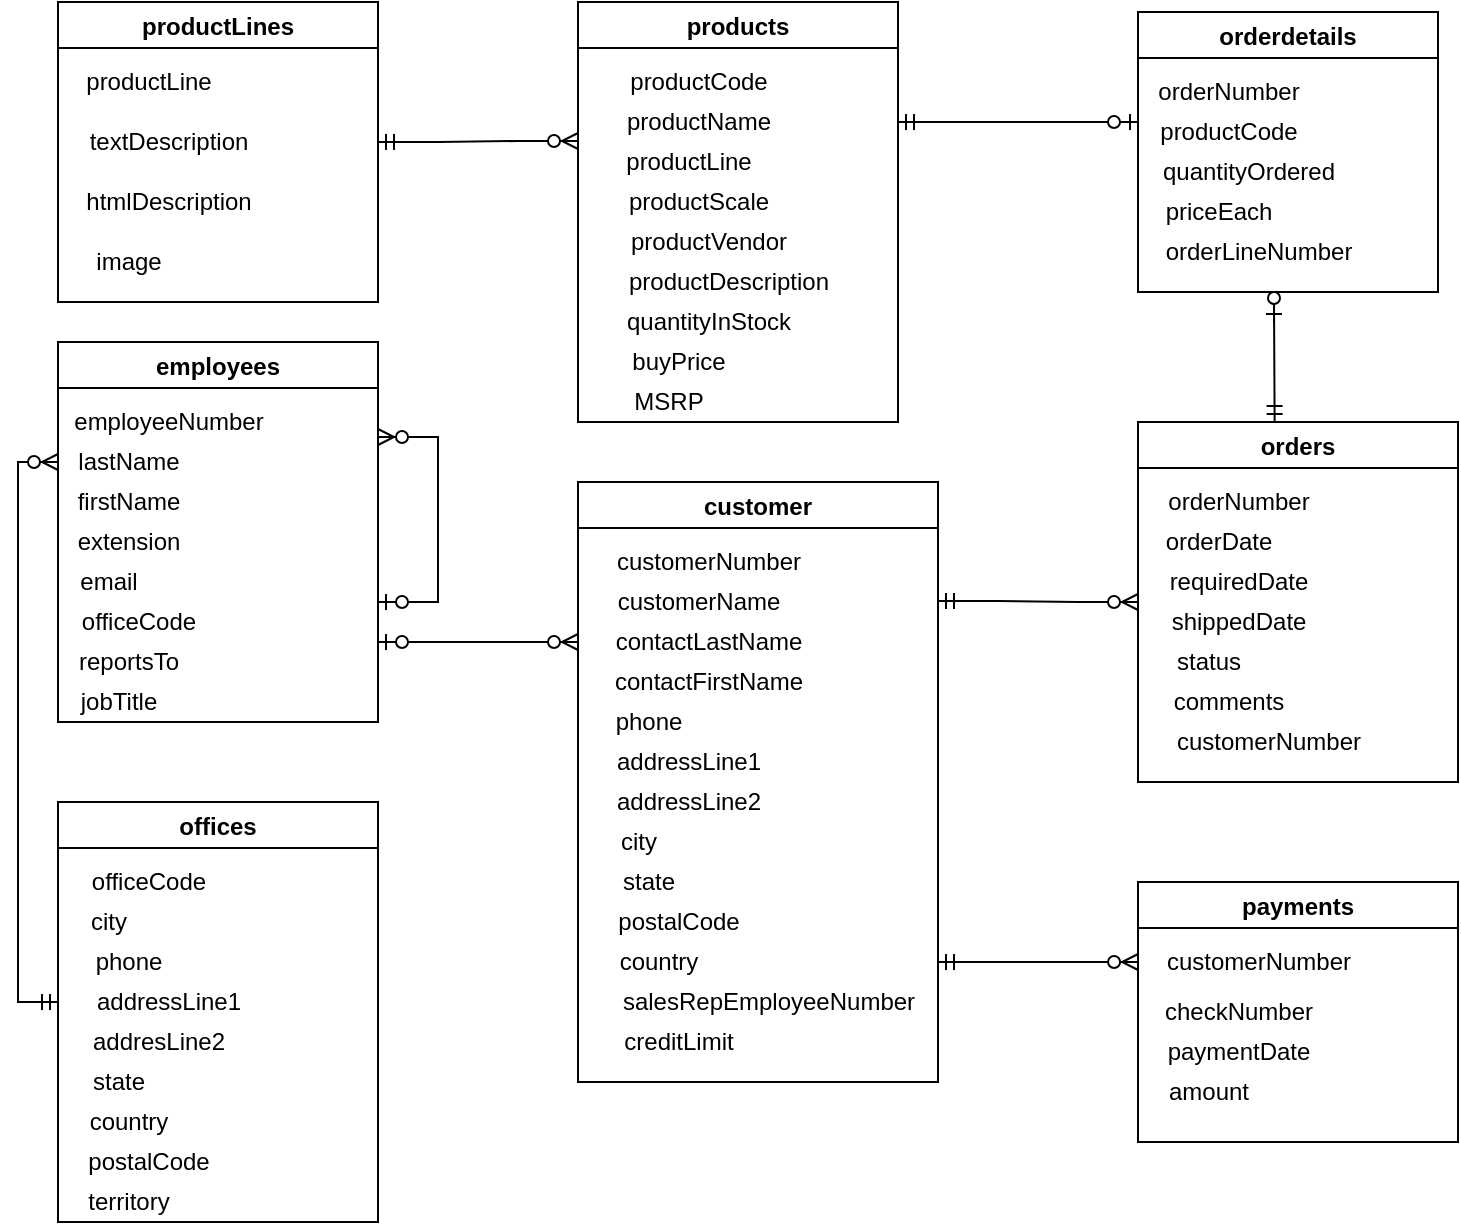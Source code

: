 <mxfile version="15.6.8" type="google"><diagram id="pK_KegQ1PDbCUZRjrsAj" name="Page-1"><mxGraphModel dx="1108" dy="482" grid="1" gridSize="10" guides="1" tooltips="1" connect="1" arrows="1" fold="1" page="1" pageScale="1" pageWidth="827" pageHeight="1169" math="0" shadow="0"><root><mxCell id="0"/><mxCell id="1" parent="0"/><mxCell id="6hATFnbFZ2oiJ3HdIwjQ-1" value="productLines" style="swimlane;" vertex="1" parent="1"><mxGeometry x="40" y="40" width="160" height="150" as="geometry"/></mxCell><mxCell id="6hATFnbFZ2oiJ3HdIwjQ-2" value="productLine" style="text;html=1;align=center;verticalAlign=middle;resizable=0;points=[];autosize=1;strokeColor=none;fillColor=none;" vertex="1" parent="6hATFnbFZ2oiJ3HdIwjQ-1"><mxGeometry x="5" y="30" width="80" height="20" as="geometry"/></mxCell><mxCell id="6hATFnbFZ2oiJ3HdIwjQ-6" value="textDescription" style="text;html=1;align=center;verticalAlign=middle;resizable=0;points=[];autosize=1;strokeColor=none;fillColor=none;" vertex="1" parent="6hATFnbFZ2oiJ3HdIwjQ-1"><mxGeometry x="10" y="60" width="90" height="20" as="geometry"/></mxCell><mxCell id="6hATFnbFZ2oiJ3HdIwjQ-11" value="htmlDescription" style="text;html=1;align=center;verticalAlign=middle;resizable=0;points=[];autosize=1;strokeColor=none;fillColor=none;" vertex="1" parent="6hATFnbFZ2oiJ3HdIwjQ-1"><mxGeometry x="5" y="90" width="100" height="20" as="geometry"/></mxCell><mxCell id="6hATFnbFZ2oiJ3HdIwjQ-12" value="image" style="text;html=1;align=center;verticalAlign=middle;resizable=0;points=[];autosize=1;strokeColor=none;fillColor=none;" vertex="1" parent="6hATFnbFZ2oiJ3HdIwjQ-1"><mxGeometry x="10" y="120" width="50" height="20" as="geometry"/></mxCell><mxCell id="6hATFnbFZ2oiJ3HdIwjQ-8" value="products" style="swimlane;" vertex="1" parent="1"><mxGeometry x="300" y="40" width="160" height="210" as="geometry"/></mxCell><mxCell id="6hATFnbFZ2oiJ3HdIwjQ-14" value="productName" style="text;html=1;align=center;verticalAlign=middle;resizable=0;points=[];autosize=1;strokeColor=none;fillColor=none;" vertex="1" parent="6hATFnbFZ2oiJ3HdIwjQ-8"><mxGeometry x="15" y="50" width="90" height="20" as="geometry"/></mxCell><mxCell id="6hATFnbFZ2oiJ3HdIwjQ-15" value="productLine" style="text;html=1;align=center;verticalAlign=middle;resizable=0;points=[];autosize=1;strokeColor=none;fillColor=none;" vertex="1" parent="6hATFnbFZ2oiJ3HdIwjQ-8"><mxGeometry x="15" y="70" width="80" height="20" as="geometry"/></mxCell><mxCell id="6hATFnbFZ2oiJ3HdIwjQ-9" value="productCode" style="text;html=1;align=center;verticalAlign=middle;resizable=0;points=[];autosize=1;strokeColor=none;fillColor=none;" vertex="1" parent="6hATFnbFZ2oiJ3HdIwjQ-8"><mxGeometry x="20" y="30" width="80" height="20" as="geometry"/></mxCell><mxCell id="6hATFnbFZ2oiJ3HdIwjQ-16" value="productScale" style="text;html=1;align=center;verticalAlign=middle;resizable=0;points=[];autosize=1;strokeColor=none;fillColor=none;" vertex="1" parent="6hATFnbFZ2oiJ3HdIwjQ-8"><mxGeometry x="15" y="90" width="90" height="20" as="geometry"/></mxCell><mxCell id="6hATFnbFZ2oiJ3HdIwjQ-18" value="productDescription" style="text;html=1;align=center;verticalAlign=middle;resizable=0;points=[];autosize=1;strokeColor=none;fillColor=none;" vertex="1" parent="6hATFnbFZ2oiJ3HdIwjQ-8"><mxGeometry x="15" y="130" width="120" height="20" as="geometry"/></mxCell><mxCell id="6hATFnbFZ2oiJ3HdIwjQ-19" value="quantityInStock" style="text;html=1;align=center;verticalAlign=middle;resizable=0;points=[];autosize=1;strokeColor=none;fillColor=none;" vertex="1" parent="6hATFnbFZ2oiJ3HdIwjQ-8"><mxGeometry x="15" y="150" width="100" height="20" as="geometry"/></mxCell><mxCell id="6hATFnbFZ2oiJ3HdIwjQ-21" value="MSRP" style="text;html=1;align=center;verticalAlign=middle;resizable=0;points=[];autosize=1;strokeColor=none;fillColor=none;" vertex="1" parent="6hATFnbFZ2oiJ3HdIwjQ-8"><mxGeometry x="20" y="190" width="50" height="20" as="geometry"/></mxCell><mxCell id="6hATFnbFZ2oiJ3HdIwjQ-17" value="productVendor" style="text;html=1;align=center;verticalAlign=middle;resizable=0;points=[];autosize=1;strokeColor=none;fillColor=none;" vertex="1" parent="6hATFnbFZ2oiJ3HdIwjQ-8"><mxGeometry x="20" y="110" width="90" height="20" as="geometry"/></mxCell><mxCell id="6hATFnbFZ2oiJ3HdIwjQ-20" value="buyPrice" style="text;html=1;align=center;verticalAlign=middle;resizable=0;points=[];autosize=1;strokeColor=none;fillColor=none;" vertex="1" parent="6hATFnbFZ2oiJ3HdIwjQ-8"><mxGeometry x="20" y="170" width="60" height="20" as="geometry"/></mxCell><mxCell id="6hATFnbFZ2oiJ3HdIwjQ-26" value="orderdetails" style="swimlane;" vertex="1" parent="1"><mxGeometry x="580" y="45" width="150" height="140" as="geometry"/></mxCell><mxCell id="6hATFnbFZ2oiJ3HdIwjQ-27" value="orderNumber" style="text;html=1;align=center;verticalAlign=middle;resizable=0;points=[];autosize=1;strokeColor=none;fillColor=none;" vertex="1" parent="6hATFnbFZ2oiJ3HdIwjQ-26"><mxGeometry y="30" width="90" height="20" as="geometry"/></mxCell><mxCell id="6hATFnbFZ2oiJ3HdIwjQ-28" value="productCode" style="text;html=1;align=center;verticalAlign=middle;resizable=0;points=[];autosize=1;strokeColor=none;fillColor=none;" vertex="1" parent="6hATFnbFZ2oiJ3HdIwjQ-26"><mxGeometry x="5" y="50" width="80" height="20" as="geometry"/></mxCell><mxCell id="6hATFnbFZ2oiJ3HdIwjQ-29" value="quantityOrdered" style="text;html=1;align=center;verticalAlign=middle;resizable=0;points=[];autosize=1;strokeColor=none;fillColor=none;" vertex="1" parent="6hATFnbFZ2oiJ3HdIwjQ-26"><mxGeometry x="5" y="70" width="100" height="20" as="geometry"/></mxCell><mxCell id="6hATFnbFZ2oiJ3HdIwjQ-30" value="priceEach" style="text;html=1;align=center;verticalAlign=middle;resizable=0;points=[];autosize=1;strokeColor=none;fillColor=none;" vertex="1" parent="6hATFnbFZ2oiJ3HdIwjQ-26"><mxGeometry x="5" y="90" width="70" height="20" as="geometry"/></mxCell><mxCell id="6hATFnbFZ2oiJ3HdIwjQ-31" value="orderLineNumber" style="text;html=1;align=center;verticalAlign=middle;resizable=0;points=[];autosize=1;strokeColor=none;fillColor=none;" vertex="1" parent="6hATFnbFZ2oiJ3HdIwjQ-26"><mxGeometry x="5" y="110" width="110" height="20" as="geometry"/></mxCell><mxCell id="6hATFnbFZ2oiJ3HdIwjQ-32" value="employees" style="swimlane;" vertex="1" parent="1"><mxGeometry x="40" y="210" width="160" height="190" as="geometry"/></mxCell><mxCell id="6hATFnbFZ2oiJ3HdIwjQ-33" value="employeeNumber" style="text;html=1;align=center;verticalAlign=middle;resizable=0;points=[];autosize=1;strokeColor=none;fillColor=none;" vertex="1" parent="6hATFnbFZ2oiJ3HdIwjQ-32"><mxGeometry y="30" width="110" height="20" as="geometry"/></mxCell><mxCell id="6hATFnbFZ2oiJ3HdIwjQ-34" value="lastName" style="text;html=1;align=center;verticalAlign=middle;resizable=0;points=[];autosize=1;strokeColor=none;fillColor=none;" vertex="1" parent="6hATFnbFZ2oiJ3HdIwjQ-32"><mxGeometry y="50" width="70" height="20" as="geometry"/></mxCell><mxCell id="6hATFnbFZ2oiJ3HdIwjQ-35" value="firstName" style="text;html=1;align=center;verticalAlign=middle;resizable=0;points=[];autosize=1;strokeColor=none;fillColor=none;" vertex="1" parent="6hATFnbFZ2oiJ3HdIwjQ-32"><mxGeometry y="70" width="70" height="20" as="geometry"/></mxCell><mxCell id="6hATFnbFZ2oiJ3HdIwjQ-36" value="extension" style="text;html=1;align=center;verticalAlign=middle;resizable=0;points=[];autosize=1;strokeColor=none;fillColor=none;" vertex="1" parent="6hATFnbFZ2oiJ3HdIwjQ-32"><mxGeometry y="90" width="70" height="20" as="geometry"/></mxCell><mxCell id="6hATFnbFZ2oiJ3HdIwjQ-37" value="email" style="text;html=1;align=center;verticalAlign=middle;resizable=0;points=[];autosize=1;strokeColor=none;fillColor=none;" vertex="1" parent="6hATFnbFZ2oiJ3HdIwjQ-32"><mxGeometry x="5" y="110" width="40" height="20" as="geometry"/></mxCell><mxCell id="6hATFnbFZ2oiJ3HdIwjQ-38" value="officeCode" style="text;html=1;align=center;verticalAlign=middle;resizable=0;points=[];autosize=1;strokeColor=none;fillColor=none;" vertex="1" parent="6hATFnbFZ2oiJ3HdIwjQ-32"><mxGeometry x="5" y="130" width="70" height="20" as="geometry"/></mxCell><mxCell id="6hATFnbFZ2oiJ3HdIwjQ-39" value="reportsTo" style="text;html=1;align=center;verticalAlign=middle;resizable=0;points=[];autosize=1;strokeColor=none;fillColor=none;" vertex="1" parent="6hATFnbFZ2oiJ3HdIwjQ-32"><mxGeometry y="150" width="70" height="20" as="geometry"/></mxCell><mxCell id="6hATFnbFZ2oiJ3HdIwjQ-40" value="jobTitle" style="text;html=1;align=center;verticalAlign=middle;resizable=0;points=[];autosize=1;strokeColor=none;fillColor=none;" vertex="1" parent="6hATFnbFZ2oiJ3HdIwjQ-32"><mxGeometry x="5" y="170" width="50" height="20" as="geometry"/></mxCell><mxCell id="6hATFnbFZ2oiJ3HdIwjQ-41" value="customer" style="swimlane;" vertex="1" parent="1"><mxGeometry x="300" y="280" width="180" height="300" as="geometry"/></mxCell><mxCell id="6hATFnbFZ2oiJ3HdIwjQ-44" value="contactFirstName" style="text;html=1;align=center;verticalAlign=middle;resizable=0;points=[];autosize=1;strokeColor=none;fillColor=none;" vertex="1" parent="6hATFnbFZ2oiJ3HdIwjQ-41"><mxGeometry x="10" y="90" width="110" height="20" as="geometry"/></mxCell><mxCell id="6hATFnbFZ2oiJ3HdIwjQ-42" value="customerNumber" style="text;html=1;align=center;verticalAlign=middle;resizable=0;points=[];autosize=1;strokeColor=none;fillColor=none;" vertex="1" parent="6hATFnbFZ2oiJ3HdIwjQ-41"><mxGeometry x="10" y="30" width="110" height="20" as="geometry"/></mxCell><mxCell id="6hATFnbFZ2oiJ3HdIwjQ-46" value="contactLastName" style="text;html=1;align=center;verticalAlign=middle;resizable=0;points=[];autosize=1;strokeColor=none;fillColor=none;" vertex="1" parent="6hATFnbFZ2oiJ3HdIwjQ-41"><mxGeometry x="10" y="70" width="110" height="20" as="geometry"/></mxCell><mxCell id="6hATFnbFZ2oiJ3HdIwjQ-43" value="customerName" style="text;html=1;align=center;verticalAlign=middle;resizable=0;points=[];autosize=1;strokeColor=none;fillColor=none;" vertex="1" parent="6hATFnbFZ2oiJ3HdIwjQ-41"><mxGeometry x="10" y="50" width="100" height="20" as="geometry"/></mxCell><mxCell id="6hATFnbFZ2oiJ3HdIwjQ-47" value="phone" style="text;html=1;align=center;verticalAlign=middle;resizable=0;points=[];autosize=1;strokeColor=none;fillColor=none;" vertex="1" parent="6hATFnbFZ2oiJ3HdIwjQ-41"><mxGeometry x="10" y="110" width="50" height="20" as="geometry"/></mxCell><mxCell id="6hATFnbFZ2oiJ3HdIwjQ-48" value="addressLine1" style="text;html=1;align=center;verticalAlign=middle;resizable=0;points=[];autosize=1;strokeColor=none;fillColor=none;" vertex="1" parent="6hATFnbFZ2oiJ3HdIwjQ-41"><mxGeometry x="10" y="130" width="90" height="20" as="geometry"/></mxCell><mxCell id="6hATFnbFZ2oiJ3HdIwjQ-49" value="addressLine2" style="text;html=1;align=center;verticalAlign=middle;resizable=0;points=[];autosize=1;strokeColor=none;fillColor=none;" vertex="1" parent="6hATFnbFZ2oiJ3HdIwjQ-41"><mxGeometry x="10" y="150" width="90" height="20" as="geometry"/></mxCell><mxCell id="6hATFnbFZ2oiJ3HdIwjQ-50" value="city" style="text;html=1;align=center;verticalAlign=middle;resizable=0;points=[];autosize=1;strokeColor=none;fillColor=none;" vertex="1" parent="6hATFnbFZ2oiJ3HdIwjQ-41"><mxGeometry x="15" y="170" width="30" height="20" as="geometry"/></mxCell><mxCell id="6hATFnbFZ2oiJ3HdIwjQ-51" value="state" style="text;html=1;align=center;verticalAlign=middle;resizable=0;points=[];autosize=1;strokeColor=none;fillColor=none;" vertex="1" parent="6hATFnbFZ2oiJ3HdIwjQ-41"><mxGeometry x="15" y="190" width="40" height="20" as="geometry"/></mxCell><mxCell id="6hATFnbFZ2oiJ3HdIwjQ-52" value="postalCode" style="text;html=1;align=center;verticalAlign=middle;resizable=0;points=[];autosize=1;strokeColor=none;fillColor=none;" vertex="1" parent="6hATFnbFZ2oiJ3HdIwjQ-41"><mxGeometry x="10" y="210" width="80" height="20" as="geometry"/></mxCell><mxCell id="6hATFnbFZ2oiJ3HdIwjQ-53" value="country" style="text;html=1;align=center;verticalAlign=middle;resizable=0;points=[];autosize=1;strokeColor=none;fillColor=none;" vertex="1" parent="6hATFnbFZ2oiJ3HdIwjQ-41"><mxGeometry x="15" y="230" width="50" height="20" as="geometry"/></mxCell><mxCell id="6hATFnbFZ2oiJ3HdIwjQ-54" value="salesRepEmployeeNumber" style="text;html=1;align=center;verticalAlign=middle;resizable=0;points=[];autosize=1;strokeColor=none;fillColor=none;" vertex="1" parent="6hATFnbFZ2oiJ3HdIwjQ-41"><mxGeometry x="15" y="250" width="160" height="20" as="geometry"/></mxCell><mxCell id="6hATFnbFZ2oiJ3HdIwjQ-55" value="creditLimit" style="text;html=1;align=center;verticalAlign=middle;resizable=0;points=[];autosize=1;strokeColor=none;fillColor=none;" vertex="1" parent="6hATFnbFZ2oiJ3HdIwjQ-41"><mxGeometry x="15" y="270" width="70" height="20" as="geometry"/></mxCell><mxCell id="6hATFnbFZ2oiJ3HdIwjQ-57" value="orders" style="swimlane;" vertex="1" parent="1"><mxGeometry x="580" y="250" width="160" height="180" as="geometry"/></mxCell><mxCell id="6hATFnbFZ2oiJ3HdIwjQ-58" value="orderNumber" style="text;html=1;align=center;verticalAlign=middle;resizable=0;points=[];autosize=1;strokeColor=none;fillColor=none;" vertex="1" parent="6hATFnbFZ2oiJ3HdIwjQ-57"><mxGeometry x="5" y="30" width="90" height="20" as="geometry"/></mxCell><mxCell id="6hATFnbFZ2oiJ3HdIwjQ-59" value="orderDate" style="text;html=1;align=center;verticalAlign=middle;resizable=0;points=[];autosize=1;strokeColor=none;fillColor=none;" vertex="1" parent="6hATFnbFZ2oiJ3HdIwjQ-57"><mxGeometry x="5" y="50" width="70" height="20" as="geometry"/></mxCell><mxCell id="6hATFnbFZ2oiJ3HdIwjQ-60" value="requiredDate" style="text;html=1;align=center;verticalAlign=middle;resizable=0;points=[];autosize=1;strokeColor=none;fillColor=none;" vertex="1" parent="6hATFnbFZ2oiJ3HdIwjQ-57"><mxGeometry x="10" y="70" width="80" height="20" as="geometry"/></mxCell><mxCell id="6hATFnbFZ2oiJ3HdIwjQ-61" value="shippedDate" style="text;html=1;align=center;verticalAlign=middle;resizable=0;points=[];autosize=1;strokeColor=none;fillColor=none;" vertex="1" parent="6hATFnbFZ2oiJ3HdIwjQ-57"><mxGeometry x="10" y="90" width="80" height="20" as="geometry"/></mxCell><mxCell id="6hATFnbFZ2oiJ3HdIwjQ-62" value="status" style="text;html=1;align=center;verticalAlign=middle;resizable=0;points=[];autosize=1;strokeColor=none;fillColor=none;" vertex="1" parent="6hATFnbFZ2oiJ3HdIwjQ-57"><mxGeometry x="10" y="110" width="50" height="20" as="geometry"/></mxCell><mxCell id="6hATFnbFZ2oiJ3HdIwjQ-63" value="comments" style="text;html=1;align=center;verticalAlign=middle;resizable=0;points=[];autosize=1;strokeColor=none;fillColor=none;" vertex="1" parent="6hATFnbFZ2oiJ3HdIwjQ-57"><mxGeometry x="10" y="130" width="70" height="20" as="geometry"/></mxCell><mxCell id="6hATFnbFZ2oiJ3HdIwjQ-64" value="customerNumber" style="text;html=1;align=center;verticalAlign=middle;resizable=0;points=[];autosize=1;strokeColor=none;fillColor=none;" vertex="1" parent="6hATFnbFZ2oiJ3HdIwjQ-57"><mxGeometry x="10" y="150" width="110" height="20" as="geometry"/></mxCell><mxCell id="6hATFnbFZ2oiJ3HdIwjQ-65" value="payments" style="swimlane;" vertex="1" parent="1"><mxGeometry x="580" y="480" width="160" height="130" as="geometry"/></mxCell><mxCell id="6hATFnbFZ2oiJ3HdIwjQ-67" value="checkNumber" style="text;html=1;align=center;verticalAlign=middle;resizable=0;points=[];autosize=1;strokeColor=none;fillColor=none;" vertex="1" parent="6hATFnbFZ2oiJ3HdIwjQ-65"><mxGeometry x="5" y="55" width="90" height="20" as="geometry"/></mxCell><mxCell id="6hATFnbFZ2oiJ3HdIwjQ-68" value="paymentDate" style="text;html=1;align=center;verticalAlign=middle;resizable=0;points=[];autosize=1;strokeColor=none;fillColor=none;" vertex="1" parent="6hATFnbFZ2oiJ3HdIwjQ-65"><mxGeometry x="5" y="75" width="90" height="20" as="geometry"/></mxCell><mxCell id="6hATFnbFZ2oiJ3HdIwjQ-69" value="amount" style="text;html=1;align=center;verticalAlign=middle;resizable=0;points=[];autosize=1;strokeColor=none;fillColor=none;" vertex="1" parent="6hATFnbFZ2oiJ3HdIwjQ-65"><mxGeometry x="5" y="95" width="60" height="20" as="geometry"/></mxCell><mxCell id="6hATFnbFZ2oiJ3HdIwjQ-66" value="customerNumber" style="text;html=1;align=center;verticalAlign=middle;resizable=0;points=[];autosize=1;strokeColor=none;fillColor=none;" vertex="1" parent="6hATFnbFZ2oiJ3HdIwjQ-65"><mxGeometry x="5" y="30" width="110" height="20" as="geometry"/></mxCell><mxCell id="6hATFnbFZ2oiJ3HdIwjQ-70" value="offices" style="swimlane;" vertex="1" parent="1"><mxGeometry x="40" y="440" width="160" height="210" as="geometry"/></mxCell><mxCell id="6hATFnbFZ2oiJ3HdIwjQ-71" value="officeCode" style="text;html=1;align=center;verticalAlign=middle;resizable=0;points=[];autosize=1;strokeColor=none;fillColor=none;" vertex="1" parent="6hATFnbFZ2oiJ3HdIwjQ-70"><mxGeometry x="10" y="30" width="70" height="20" as="geometry"/></mxCell><mxCell id="6hATFnbFZ2oiJ3HdIwjQ-72" value="city" style="text;html=1;align=center;verticalAlign=middle;resizable=0;points=[];autosize=1;strokeColor=none;fillColor=none;" vertex="1" parent="6hATFnbFZ2oiJ3HdIwjQ-70"><mxGeometry x="10" y="50" width="30" height="20" as="geometry"/></mxCell><mxCell id="6hATFnbFZ2oiJ3HdIwjQ-73" value="phone" style="text;html=1;align=center;verticalAlign=middle;resizable=0;points=[];autosize=1;strokeColor=none;fillColor=none;" vertex="1" parent="6hATFnbFZ2oiJ3HdIwjQ-70"><mxGeometry x="10" y="70" width="50" height="20" as="geometry"/></mxCell><mxCell id="6hATFnbFZ2oiJ3HdIwjQ-74" value="addressLine1" style="text;html=1;align=center;verticalAlign=middle;resizable=0;points=[];autosize=1;strokeColor=none;fillColor=none;" vertex="1" parent="6hATFnbFZ2oiJ3HdIwjQ-70"><mxGeometry x="10" y="90" width="90" height="20" as="geometry"/></mxCell><mxCell id="6hATFnbFZ2oiJ3HdIwjQ-75" value="addresLine2" style="text;html=1;align=center;verticalAlign=middle;resizable=0;points=[];autosize=1;strokeColor=none;fillColor=none;" vertex="1" parent="6hATFnbFZ2oiJ3HdIwjQ-70"><mxGeometry x="10" y="110" width="80" height="20" as="geometry"/></mxCell><mxCell id="6hATFnbFZ2oiJ3HdIwjQ-76" value="state" style="text;html=1;align=center;verticalAlign=middle;resizable=0;points=[];autosize=1;strokeColor=none;fillColor=none;" vertex="1" parent="6hATFnbFZ2oiJ3HdIwjQ-70"><mxGeometry x="10" y="130" width="40" height="20" as="geometry"/></mxCell><mxCell id="6hATFnbFZ2oiJ3HdIwjQ-77" value="country" style="text;html=1;align=center;verticalAlign=middle;resizable=0;points=[];autosize=1;strokeColor=none;fillColor=none;" vertex="1" parent="6hATFnbFZ2oiJ3HdIwjQ-70"><mxGeometry x="10" y="150" width="50" height="20" as="geometry"/></mxCell><mxCell id="6hATFnbFZ2oiJ3HdIwjQ-78" value="postalCode" style="text;html=1;align=center;verticalAlign=middle;resizable=0;points=[];autosize=1;strokeColor=none;fillColor=none;" vertex="1" parent="6hATFnbFZ2oiJ3HdIwjQ-70"><mxGeometry x="5" y="170" width="80" height="20" as="geometry"/></mxCell><mxCell id="6hATFnbFZ2oiJ3HdIwjQ-79" value="territory" style="text;html=1;align=center;verticalAlign=middle;resizable=0;points=[];autosize=1;strokeColor=none;fillColor=none;" vertex="1" parent="6hATFnbFZ2oiJ3HdIwjQ-70"><mxGeometry x="5" y="190" width="60" height="20" as="geometry"/></mxCell><mxCell id="6hATFnbFZ2oiJ3HdIwjQ-83" value="" style="edgeStyle=entityRelationEdgeStyle;fontSize=12;html=1;endArrow=ERzeroToMany;startArrow=ERmandOne;rounded=0;" edge="1" parent="1"><mxGeometry width="100" height="100" relative="1" as="geometry"><mxPoint x="200" y="110" as="sourcePoint"/><mxPoint x="300" y="109.5" as="targetPoint"/></mxGeometry></mxCell><mxCell id="6hATFnbFZ2oiJ3HdIwjQ-84" value="" style="edgeStyle=entityRelationEdgeStyle;fontSize=12;html=1;endArrow=ERzeroToOne;startArrow=ERmandOne;rounded=0;" edge="1" parent="1"><mxGeometry width="100" height="100" relative="1" as="geometry"><mxPoint x="460" y="100" as="sourcePoint"/><mxPoint x="580" y="100" as="targetPoint"/></mxGeometry></mxCell><mxCell id="6hATFnbFZ2oiJ3HdIwjQ-86" value="" style="edgeStyle=entityRelationEdgeStyle;fontSize=12;html=1;endArrow=ERzeroToMany;startArrow=ERzeroToOne;rounded=0;" edge="1" parent="1"><mxGeometry width="100" height="100" relative="1" as="geometry"><mxPoint x="200" y="360" as="sourcePoint"/><mxPoint x="300" y="360" as="targetPoint"/></mxGeometry></mxCell><mxCell id="6hATFnbFZ2oiJ3HdIwjQ-87" value="" style="edgeStyle=entityRelationEdgeStyle;fontSize=12;html=1;endArrow=ERzeroToMany;startArrow=ERmandOne;rounded=0;entryX=0;entryY=0.5;entryDx=0;entryDy=0;" edge="1" parent="1" target="6hATFnbFZ2oiJ3HdIwjQ-57"><mxGeometry width="100" height="100" relative="1" as="geometry"><mxPoint x="480" y="339.5" as="sourcePoint"/><mxPoint x="540" y="339.5" as="targetPoint"/></mxGeometry></mxCell><mxCell id="6hATFnbFZ2oiJ3HdIwjQ-88" value="" style="edgeStyle=entityRelationEdgeStyle;fontSize=12;html=1;endArrow=ERzeroToMany;startArrow=ERmandOne;rounded=0;entryX=-0.045;entryY=0.5;entryDx=0;entryDy=0;entryPerimeter=0;" edge="1" parent="1" target="6hATFnbFZ2oiJ3HdIwjQ-66"><mxGeometry width="100" height="100" relative="1" as="geometry"><mxPoint x="480" y="520" as="sourcePoint"/><mxPoint x="570" y="520" as="targetPoint"/></mxGeometry></mxCell><mxCell id="6hATFnbFZ2oiJ3HdIwjQ-90" value="" style="fontSize=12;html=1;endArrow=ERzeroToOne;startArrow=ERmandOne;rounded=0;exitX=0.427;exitY=0;exitDx=0;exitDy=0;exitPerimeter=0;" edge="1" parent="1" source="6hATFnbFZ2oiJ3HdIwjQ-57"><mxGeometry width="100" height="100" relative="1" as="geometry"><mxPoint x="660" y="240" as="sourcePoint"/><mxPoint x="648" y="200" as="targetPoint"/><Array as="points"><mxPoint x="648" y="190"/></Array></mxGeometry></mxCell><mxCell id="6hATFnbFZ2oiJ3HdIwjQ-94" value="" style="fontSize=12;html=1;endArrow=ERzeroToMany;startArrow=ERmandOne;rounded=0;edgeStyle=elbowEdgeStyle;" edge="1" parent="1"><mxGeometry width="100" height="100" relative="1" as="geometry"><mxPoint x="40" y="540" as="sourcePoint"/><mxPoint x="40" y="270" as="targetPoint"/><Array as="points"><mxPoint x="20" y="405"/></Array></mxGeometry></mxCell><mxCell id="6hATFnbFZ2oiJ3HdIwjQ-96" value="" style="fontSize=12;html=1;endArrow=ERzeroToMany;startArrow=ERzeroToOne;rounded=0;edgeStyle=orthogonalEdgeStyle;entryX=1;entryY=0.25;entryDx=0;entryDy=0;" edge="1" parent="1" target="6hATFnbFZ2oiJ3HdIwjQ-32"><mxGeometry width="100" height="100" relative="1" as="geometry"><mxPoint x="200" y="340" as="sourcePoint"/><mxPoint x="220" y="260" as="targetPoint"/><Array as="points"><mxPoint x="230" y="340"/><mxPoint x="230" y="258"/></Array></mxGeometry></mxCell></root></mxGraphModel></diagram></mxfile>